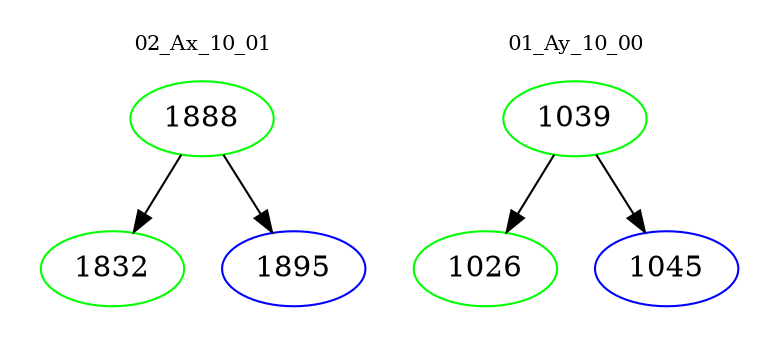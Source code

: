 digraph{
subgraph cluster_0 {
color = white
label = "02_Ax_10_01";
fontsize=10;
T0_1888 [label="1888", color="green"]
T0_1888 -> T0_1832 [color="black"]
T0_1832 [label="1832", color="green"]
T0_1888 -> T0_1895 [color="black"]
T0_1895 [label="1895", color="blue"]
}
subgraph cluster_1 {
color = white
label = "01_Ay_10_00";
fontsize=10;
T1_1039 [label="1039", color="green"]
T1_1039 -> T1_1026 [color="black"]
T1_1026 [label="1026", color="green"]
T1_1039 -> T1_1045 [color="black"]
T1_1045 [label="1045", color="blue"]
}
}
